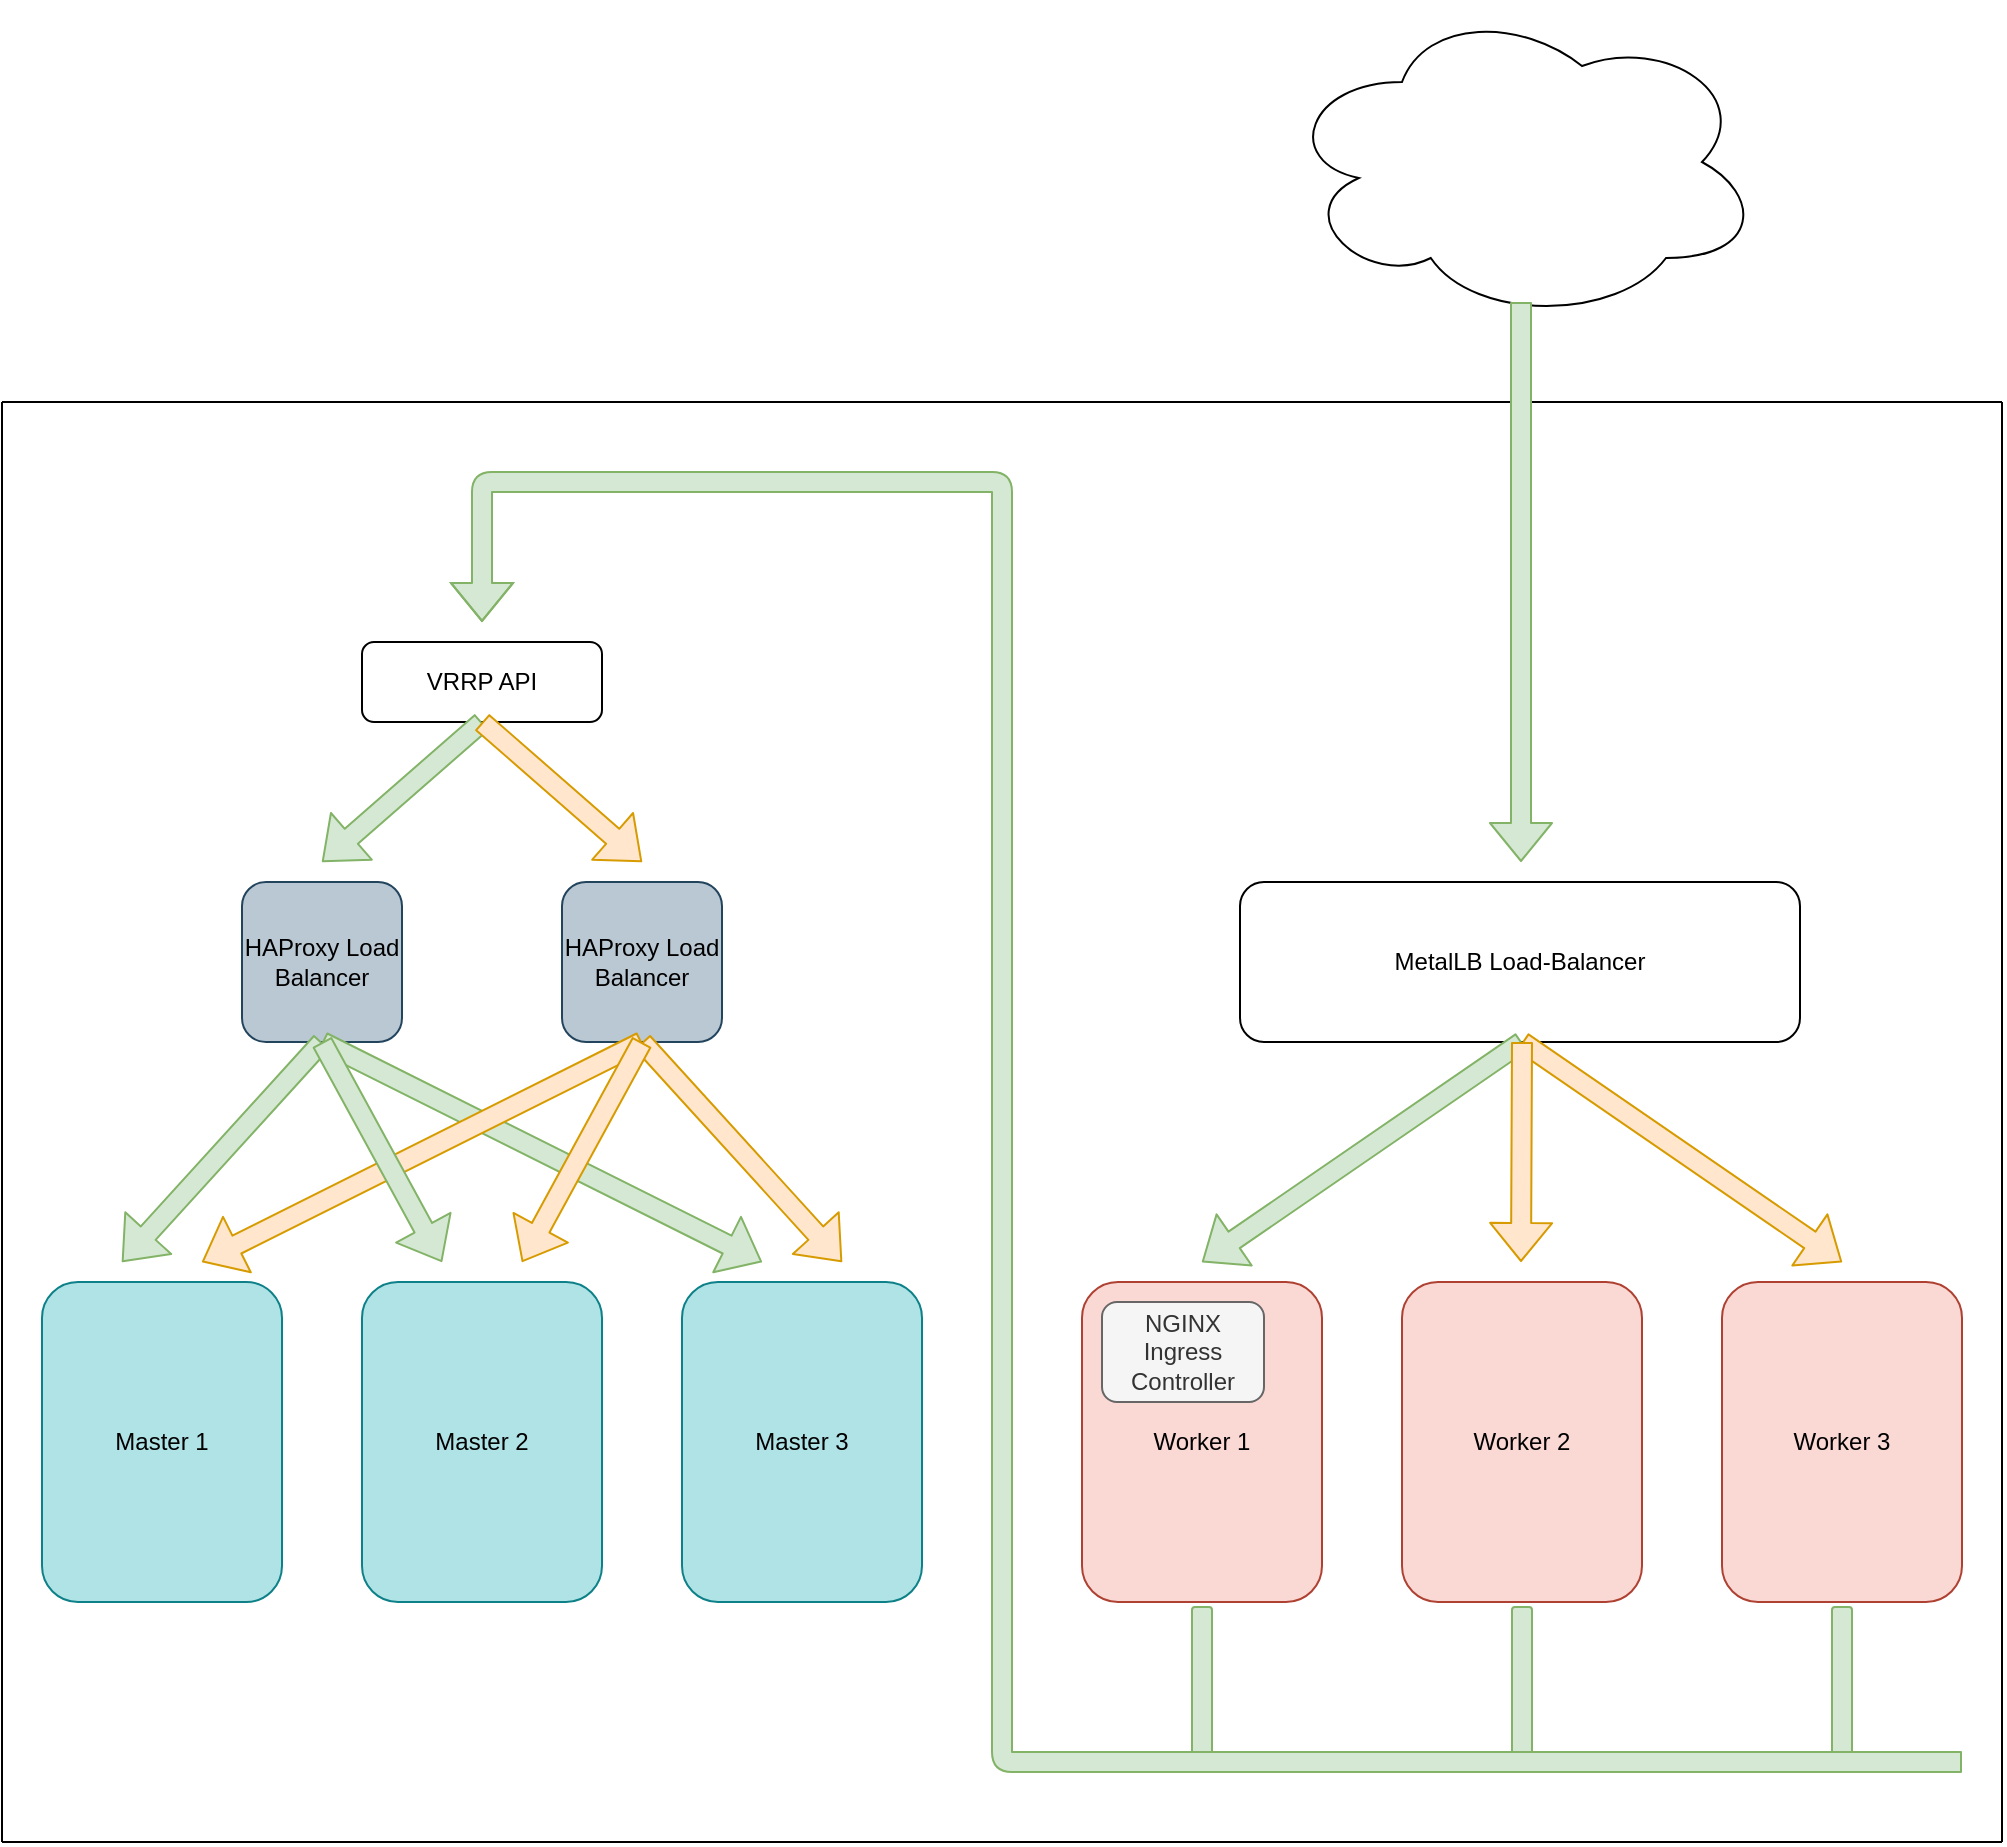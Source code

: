 <mxfile version="14.6.5" type="device"><diagram id="urhc_xsUkDQWho4CQySL" name="Page-1"><mxGraphModel dx="1420" dy="1909" grid="1" gridSize="10" guides="1" tooltips="1" connect="1" arrows="1" fold="1" page="1" pageScale="1" pageWidth="850" pageHeight="1100" math="0" shadow="0"><root><mxCell id="0"/><mxCell id="1" parent="0"/><mxCell id="Nu-tvTnWP4GtgZPHa9qf-5" value="Master 1" style="whiteSpace=wrap;html=1;rounded=1;fillColor=#b0e3e6;strokeColor=#0e8088;" parent="1" vertex="1"><mxGeometry x="40" y="720" width="120" height="160" as="geometry"/></mxCell><mxCell id="Nu-tvTnWP4GtgZPHa9qf-7" value="Master 2" style="whiteSpace=wrap;html=1;rounded=1;fillColor=#b0e3e6;strokeColor=#0e8088;" parent="1" vertex="1"><mxGeometry x="200" y="720" width="120" height="160" as="geometry"/></mxCell><mxCell id="Nu-tvTnWP4GtgZPHa9qf-8" value="Master 3" style="whiteSpace=wrap;html=1;rounded=1;fillColor=#b0e3e6;strokeColor=#0e8088;" parent="1" vertex="1"><mxGeometry x="360" y="720" width="120" height="160" as="geometry"/></mxCell><mxCell id="Nu-tvTnWP4GtgZPHa9qf-9" value="Worker 3" style="whiteSpace=wrap;html=1;rounded=1;fillColor=#fad9d5;strokeColor=#ae4132;" parent="1" vertex="1"><mxGeometry x="880" y="720" width="120" height="160" as="geometry"/></mxCell><mxCell id="Nu-tvTnWP4GtgZPHa9qf-10" value="Worker 1" style="whiteSpace=wrap;html=1;rounded=1;fillColor=#fad9d5;strokeColor=#ae4132;" parent="1" vertex="1"><mxGeometry x="560" y="720" width="120" height="160" as="geometry"/></mxCell><mxCell id="Nu-tvTnWP4GtgZPHa9qf-11" value="Worker 2" style="whiteSpace=wrap;html=1;rounded=1;fillColor=#fad9d5;strokeColor=#ae4132;" parent="1" vertex="1"><mxGeometry x="720" y="720" width="120" height="160" as="geometry"/></mxCell><mxCell id="Nu-tvTnWP4GtgZPHa9qf-12" value="&lt;div&gt;HAProxy Load Balancer&lt;/div&gt;" style="whiteSpace=wrap;html=1;aspect=fixed;rounded=1;fillColor=#bac8d3;strokeColor=#23445d;" parent="1" vertex="1"><mxGeometry x="140" y="520" width="80" height="80" as="geometry"/></mxCell><mxCell id="Nu-tvTnWP4GtgZPHa9qf-13" value="HAProxy Load Balancer" style="whiteSpace=wrap;html=1;aspect=fixed;rounded=1;fillColor=#bac8d3;strokeColor=#23445d;" parent="1" vertex="1"><mxGeometry x="300" y="520" width="80" height="80" as="geometry"/></mxCell><mxCell id="Nu-tvTnWP4GtgZPHa9qf-14" value="&lt;div&gt;VRRP API&lt;/div&gt;" style="whiteSpace=wrap;html=1;rounded=1;" parent="1" vertex="1"><mxGeometry x="200" y="400" width="120" height="40" as="geometry"/></mxCell><mxCell id="Nu-tvTnWP4GtgZPHa9qf-16" value="MetalLB Load-Balancer" style="whiteSpace=wrap;html=1;rounded=1;" parent="1" vertex="1"><mxGeometry x="639" y="520" width="280" height="80" as="geometry"/></mxCell><mxCell id="Nu-tvTnWP4GtgZPHa9qf-20" value="" style="shape=flexArrow;endArrow=classic;html=1;fillColor=#d5e8d4;strokeColor=#82b366;" parent="1" edge="1"><mxGeometry width="50" height="50" relative="1" as="geometry"><mxPoint x="180" y="600" as="sourcePoint"/><mxPoint x="400" y="710" as="targetPoint"/></mxGeometry></mxCell><mxCell id="Nu-tvTnWP4GtgZPHa9qf-22" value="" style="shape=flexArrow;endArrow=classic;html=1;fillColor=#ffe6cc;strokeColor=#d79b00;" parent="1" edge="1"><mxGeometry width="50" height="50" relative="1" as="geometry"><mxPoint x="340" y="600" as="sourcePoint"/><mxPoint x="120" y="710" as="targetPoint"/></mxGeometry></mxCell><mxCell id="Nu-tvTnWP4GtgZPHa9qf-23" value="" style="shape=flexArrow;endArrow=classic;html=1;fillColor=#ffe6cc;strokeColor=#d79b00;" parent="1" edge="1"><mxGeometry width="50" height="50" relative="1" as="geometry"><mxPoint x="340" y="600" as="sourcePoint"/><mxPoint x="440" y="710" as="targetPoint"/></mxGeometry></mxCell><mxCell id="Nu-tvTnWP4GtgZPHa9qf-25" value="" style="shape=flexArrow;endArrow=classic;html=1;fillColor=#d5e8d4;strokeColor=#82b366;" parent="1" edge="1"><mxGeometry width="50" height="50" relative="1" as="geometry"><mxPoint x="260" y="440" as="sourcePoint"/><mxPoint x="180" y="510" as="targetPoint"/></mxGeometry></mxCell><mxCell id="Nu-tvTnWP4GtgZPHa9qf-26" value="" style="shape=flexArrow;endArrow=classic;html=1;fillColor=#ffe6cc;strokeColor=#d79b00;" parent="1" edge="1"><mxGeometry width="50" height="50" relative="1" as="geometry"><mxPoint x="260" y="440" as="sourcePoint"/><mxPoint x="340" y="510" as="targetPoint"/></mxGeometry></mxCell><mxCell id="Nu-tvTnWP4GtgZPHa9qf-18" value="" style="shape=flexArrow;endArrow=classic;html=1;fillColor=#d5e8d4;strokeColor=#82b366;" parent="1" edge="1"><mxGeometry width="50" height="50" relative="1" as="geometry"><mxPoint x="180" y="600" as="sourcePoint"/><mxPoint x="80" y="710" as="targetPoint"/></mxGeometry></mxCell><mxCell id="Nu-tvTnWP4GtgZPHa9qf-19" value="" style="shape=flexArrow;endArrow=classic;html=1;fillColor=#d5e8d4;strokeColor=#82b366;" parent="1" edge="1"><mxGeometry width="50" height="50" relative="1" as="geometry"><mxPoint x="180" y="600" as="sourcePoint"/><mxPoint x="240" y="710" as="targetPoint"/><Array as="points"/></mxGeometry></mxCell><mxCell id="Nu-tvTnWP4GtgZPHa9qf-24" value="" style="shape=flexArrow;endArrow=classic;html=1;fillColor=#ffe6cc;strokeColor=#d79b00;" parent="1" edge="1"><mxGeometry width="50" height="50" relative="1" as="geometry"><mxPoint x="340" y="600" as="sourcePoint"/><mxPoint x="280" y="710" as="targetPoint"/></mxGeometry></mxCell><mxCell id="Nu-tvTnWP4GtgZPHa9qf-29" value="" style="shape=flexArrow;endArrow=classic;html=1;fillColor=#d5e8d4;strokeColor=#82b366;" parent="1" edge="1"><mxGeometry width="50" height="50" relative="1" as="geometry"><mxPoint x="780" y="600" as="sourcePoint"/><mxPoint x="620" y="710" as="targetPoint"/></mxGeometry></mxCell><mxCell id="Nu-tvTnWP4GtgZPHa9qf-30" value="" style="shape=flexArrow;endArrow=classic;html=1;fillColor=#ffe6cc;strokeColor=#d79b00;" parent="1" edge="1"><mxGeometry width="50" height="50" relative="1" as="geometry"><mxPoint x="780" y="600" as="sourcePoint"/><mxPoint x="940" y="710" as="targetPoint"/></mxGeometry></mxCell><mxCell id="Nu-tvTnWP4GtgZPHa9qf-31" value="" style="shape=flexArrow;endArrow=classic;html=1;fillColor=#ffe6cc;strokeColor=#d79b00;" parent="1" edge="1"><mxGeometry width="50" height="50" relative="1" as="geometry"><mxPoint x="780" y="600" as="sourcePoint"/><mxPoint x="779.5" y="710" as="targetPoint"/></mxGeometry></mxCell><mxCell id="Nu-tvTnWP4GtgZPHa9qf-44" value="" style="whiteSpace=wrap;html=1;rotation=-90;fillColor=#d5e8d4;strokeColor=#82b366;rounded=1;" parent="1" vertex="1"><mxGeometry x="581.25" y="916.25" width="77.5" height="10" as="geometry"/></mxCell><mxCell id="Nu-tvTnWP4GtgZPHa9qf-45" value="" style="whiteSpace=wrap;html=1;rotation=-90;fillColor=#d5e8d4;strokeColor=#82b366;rounded=1;" parent="1" vertex="1"><mxGeometry x="741.25" y="916.25" width="77.5" height="10" as="geometry"/></mxCell><mxCell id="Nu-tvTnWP4GtgZPHa9qf-46" value="" style="whiteSpace=wrap;html=1;rotation=-90;fillColor=#d5e8d4;strokeColor=#82b366;rounded=1;" parent="1" vertex="1"><mxGeometry x="901.25" y="916.25" width="77.5" height="10" as="geometry"/></mxCell><mxCell id="Nu-tvTnWP4GtgZPHa9qf-37" value="" style="shape=flexArrow;endArrow=classic;html=1;fillColor=#d5e8d4;strokeColor=#82b366;" parent="1" edge="1"><mxGeometry width="50" height="50" relative="1" as="geometry"><mxPoint x="1000" y="960" as="sourcePoint"/><mxPoint x="260" y="390" as="targetPoint"/><Array as="points"><mxPoint x="520" y="960"/><mxPoint x="520" y="320"/><mxPoint x="260" y="320"/></Array></mxGeometry></mxCell><mxCell id="Nu-tvTnWP4GtgZPHa9qf-47" value="" style="ellipse;shape=cloud;whiteSpace=wrap;html=1;rounded=1;" parent="1" vertex="1"><mxGeometry x="660" y="80" width="240" height="160" as="geometry"/></mxCell><mxCell id="Nu-tvTnWP4GtgZPHa9qf-50" value="" style="endArrow=none;html=1;" parent="1" edge="1"><mxGeometry width="50" height="50" relative="1" as="geometry"><mxPoint x="20" y="280" as="sourcePoint"/><mxPoint x="1020" y="280" as="targetPoint"/></mxGeometry></mxCell><mxCell id="Nu-tvTnWP4GtgZPHa9qf-51" value="" style="endArrow=none;html=1;" parent="1" edge="1"><mxGeometry width="50" height="50" relative="1" as="geometry"><mxPoint x="20" y="1000" as="sourcePoint"/><mxPoint x="1020" y="1000" as="targetPoint"/></mxGeometry></mxCell><mxCell id="Nu-tvTnWP4GtgZPHa9qf-52" value="" style="endArrow=none;html=1;" parent="1" edge="1"><mxGeometry width="50" height="50" relative="1" as="geometry"><mxPoint x="1020" y="1000" as="sourcePoint"/><mxPoint x="1020" y="280" as="targetPoint"/></mxGeometry></mxCell><mxCell id="Nu-tvTnWP4GtgZPHa9qf-48" value="" style="shape=flexArrow;endArrow=classic;html=1;fillColor=#d5e8d4;strokeColor=#82b366;" parent="1" edge="1"><mxGeometry width="50" height="50" relative="1" as="geometry"><mxPoint x="779.5" y="230" as="sourcePoint"/><mxPoint x="779.5" y="510" as="targetPoint"/></mxGeometry></mxCell><mxCell id="Nu-tvTnWP4GtgZPHa9qf-53" value="" style="endArrow=none;html=1;" parent="1" edge="1"><mxGeometry width="50" height="50" relative="1" as="geometry"><mxPoint x="20" y="1000" as="sourcePoint"/><mxPoint x="20" y="280" as="targetPoint"/></mxGeometry></mxCell><mxCell id="nLGm8Uct4prB1Gph0xyn-1" value="NGINX Ingress Controller" style="rounded=1;whiteSpace=wrap;html=1;fillColor=#f5f5f5;strokeColor=#666666;fontColor=#333333;" vertex="1" parent="1"><mxGeometry x="570" y="730" width="81" height="50" as="geometry"/></mxCell></root></mxGraphModel></diagram></mxfile>